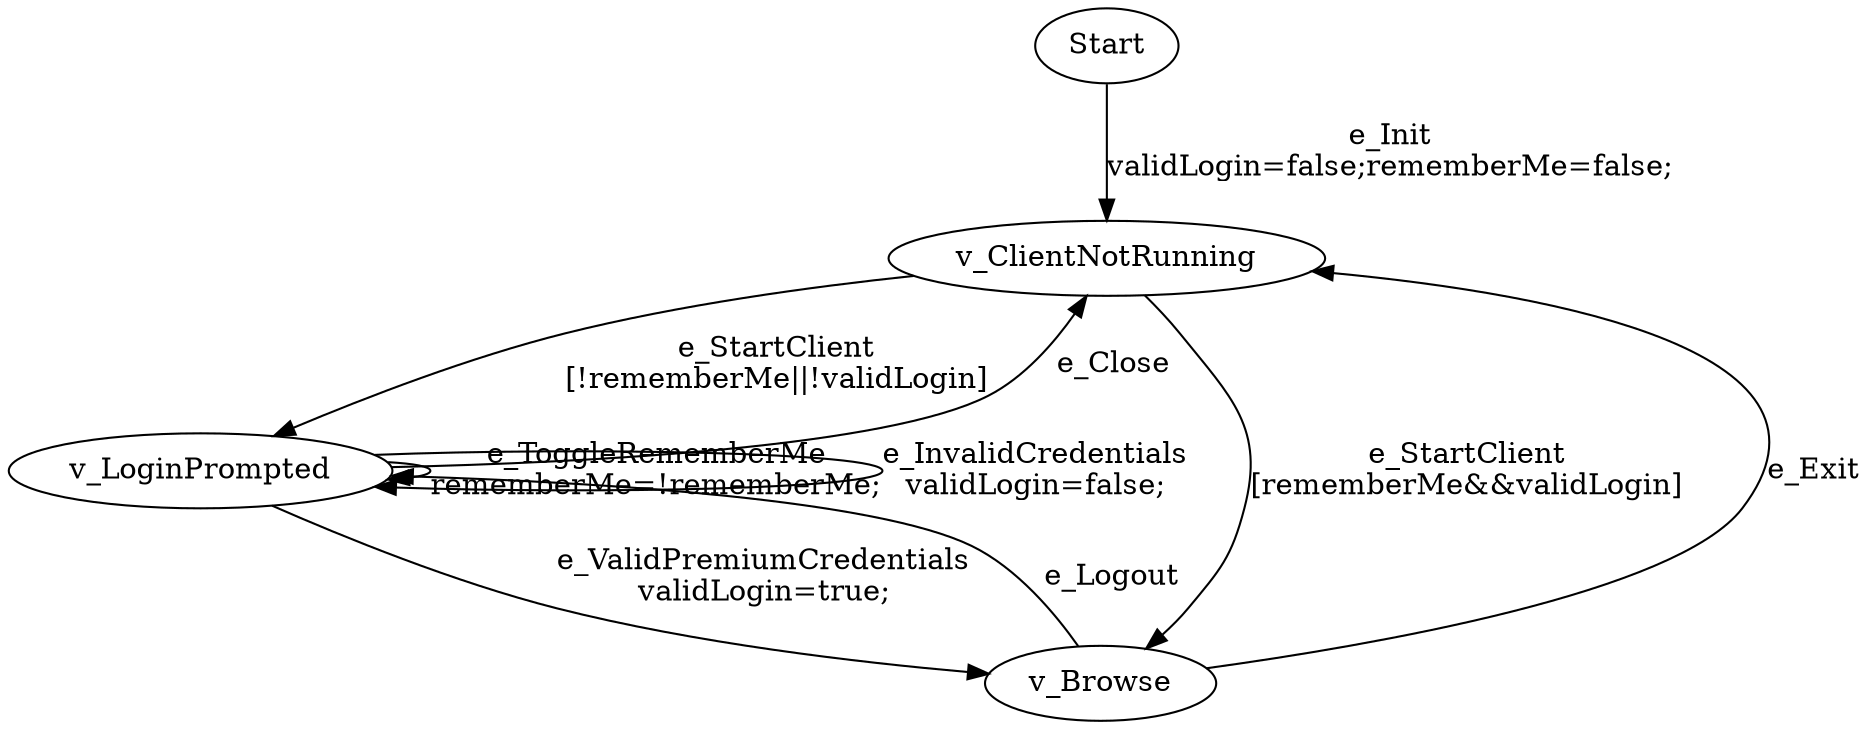 digraph Login {
  Start -> v_ClientNotRunning [label="e_Init\nvalidLogin=false;rememberMe=false;"]
  v_ClientNotRunning -> v_LoginPrompted [label="e_StartClient\n[!rememberMe||!validLogin]"]
  v_LoginPrompted -> v_Browse [label="e_ValidPremiumCredentials\nvalidLogin=true;"]
  v_Browse -> v_LoginPrompted [label="e_Logout"]
  v_Browse -> v_ClientNotRunning [label="e_Exit"]
  v_LoginPrompted -> v_LoginPrompted [label="e_ToggleRememberMe\nrememberMe=!rememberMe;"]
  v_LoginPrompted -> v_ClientNotRunning [label="e_Close"]
  v_ClientNotRunning -> v_Browse [label="e_StartClient\n[rememberMe&&validLogin]"]
  v_LoginPrompted -> v_LoginPrompted [label="e_InvalidCredentials\nvalidLogin=false;"]
}
